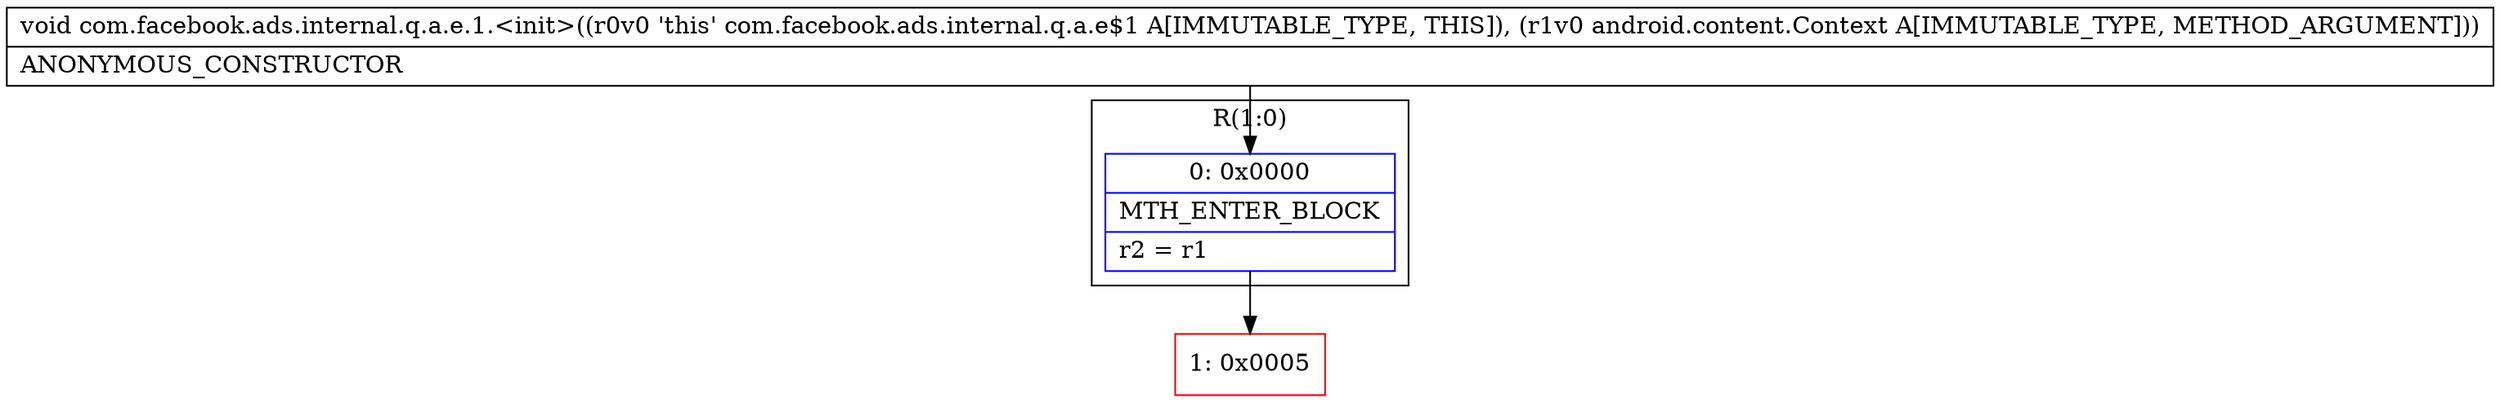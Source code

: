 digraph "CFG forcom.facebook.ads.internal.q.a.e.1.\<init\>(Landroid\/content\/Context;)V" {
subgraph cluster_Region_728957436 {
label = "R(1:0)";
node [shape=record,color=blue];
Node_0 [shape=record,label="{0\:\ 0x0000|MTH_ENTER_BLOCK\l|r2 = r1\l}"];
}
Node_1 [shape=record,color=red,label="{1\:\ 0x0005}"];
MethodNode[shape=record,label="{void com.facebook.ads.internal.q.a.e.1.\<init\>((r0v0 'this' com.facebook.ads.internal.q.a.e$1 A[IMMUTABLE_TYPE, THIS]), (r1v0 android.content.Context A[IMMUTABLE_TYPE, METHOD_ARGUMENT]))  | ANONYMOUS_CONSTRUCTOR\l}"];
MethodNode -> Node_0;
Node_0 -> Node_1;
}

